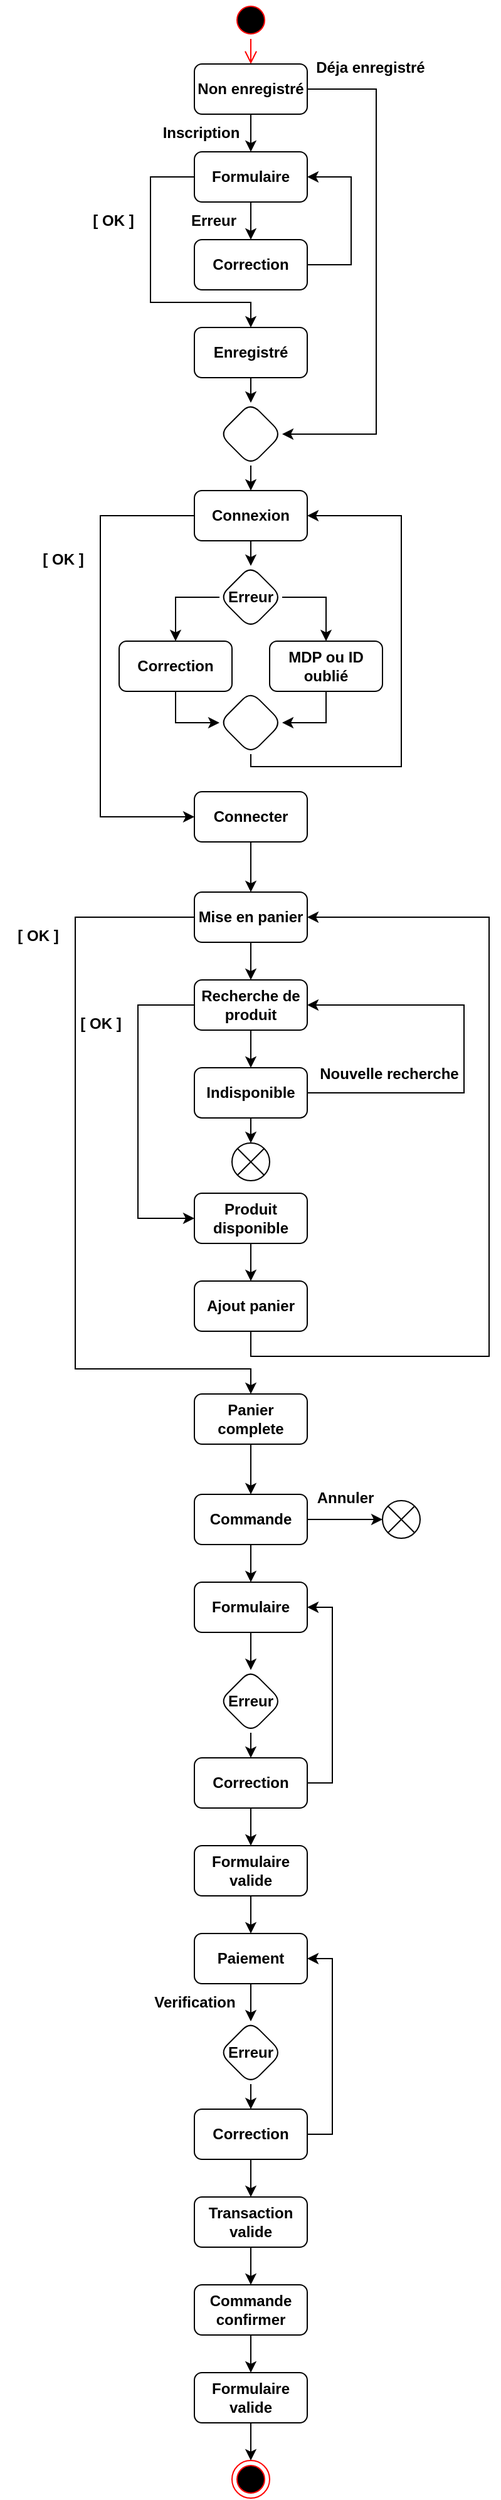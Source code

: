 <mxfile version="24.5.4" type="device">
  <diagram name="Page-1" id="q8ecaqnju6wVBdvYbDSE">
    <mxGraphModel dx="1437" dy="967" grid="1" gridSize="10" guides="1" tooltips="1" connect="1" arrows="1" fold="1" page="1" pageScale="1" pageWidth="250" pageHeight="2500" math="0" shadow="0">
      <root>
        <mxCell id="0" />
        <mxCell id="1" parent="0" />
        <mxCell id="75J7XxYHP7pQPcG5uqnl-3" value="" style="ellipse;html=1;shape=startState;fillColor=#000000;strokeColor=#ff0000;" vertex="1" parent="1">
          <mxGeometry x="585" width="30" height="30" as="geometry" />
        </mxCell>
        <mxCell id="75J7XxYHP7pQPcG5uqnl-4" value="" style="edgeStyle=orthogonalEdgeStyle;html=1;verticalAlign=bottom;endArrow=open;endSize=8;strokeColor=#ff0000;rounded=0;entryX=0.5;entryY=0;entryDx=0;entryDy=0;" edge="1" source="75J7XxYHP7pQPcG5uqnl-3" parent="1" target="75J7XxYHP7pQPcG5uqnl-5">
          <mxGeometry relative="1" as="geometry">
            <mxPoint x="600" y="50" as="targetPoint" />
          </mxGeometry>
        </mxCell>
        <mxCell id="75J7XxYHP7pQPcG5uqnl-6" style="edgeStyle=orthogonalEdgeStyle;rounded=0;orthogonalLoop=1;jettySize=auto;html=1;exitX=0.5;exitY=1;exitDx=0;exitDy=0;entryX=0.5;entryY=0;entryDx=0;entryDy=0;" edge="1" parent="1" source="75J7XxYHP7pQPcG5uqnl-5" target="75J7XxYHP7pQPcG5uqnl-8">
          <mxGeometry relative="1" as="geometry">
            <mxPoint x="600" y="120" as="targetPoint" />
          </mxGeometry>
        </mxCell>
        <mxCell id="75J7XxYHP7pQPcG5uqnl-18" style="edgeStyle=orthogonalEdgeStyle;rounded=0;orthogonalLoop=1;jettySize=auto;html=1;exitX=1;exitY=0.5;exitDx=0;exitDy=0;entryX=1;entryY=0.5;entryDx=0;entryDy=0;" edge="1" parent="1" source="75J7XxYHP7pQPcG5uqnl-5" target="75J7XxYHP7pQPcG5uqnl-98">
          <mxGeometry relative="1" as="geometry">
            <mxPoint x="660" y="345" as="targetPoint" />
            <Array as="points">
              <mxPoint x="700" y="70" />
              <mxPoint x="700" y="345" />
            </Array>
          </mxGeometry>
        </mxCell>
        <mxCell id="75J7XxYHP7pQPcG5uqnl-5" value="&lt;b&gt;Non enregistré&lt;br&gt;&lt;/b&gt;" style="rounded=1;whiteSpace=wrap;html=1;" vertex="1" parent="1">
          <mxGeometry x="555" y="50" width="90" height="40" as="geometry" />
        </mxCell>
        <mxCell id="75J7XxYHP7pQPcG5uqnl-7" value="&lt;b&gt;Inscription&lt;/b&gt;" style="text;html=1;align=center;verticalAlign=middle;resizable=0;points=[];autosize=1;strokeColor=none;fillColor=none;" vertex="1" parent="1">
          <mxGeometry x="520" y="90" width="80" height="30" as="geometry" />
        </mxCell>
        <mxCell id="75J7XxYHP7pQPcG5uqnl-9" style="edgeStyle=orthogonalEdgeStyle;rounded=0;orthogonalLoop=1;jettySize=auto;html=1;exitX=0.5;exitY=1;exitDx=0;exitDy=0;entryX=0.5;entryY=0;entryDx=0;entryDy=0;" edge="1" parent="1" source="75J7XxYHP7pQPcG5uqnl-8" target="75J7XxYHP7pQPcG5uqnl-10">
          <mxGeometry relative="1" as="geometry">
            <mxPoint x="600" y="190" as="targetPoint" />
          </mxGeometry>
        </mxCell>
        <mxCell id="75J7XxYHP7pQPcG5uqnl-16" style="edgeStyle=orthogonalEdgeStyle;rounded=0;orthogonalLoop=1;jettySize=auto;html=1;exitX=0;exitY=0.5;exitDx=0;exitDy=0;entryX=0.5;entryY=0;entryDx=0;entryDy=0;" edge="1" parent="1" source="75J7XxYHP7pQPcG5uqnl-8" target="75J7XxYHP7pQPcG5uqnl-15">
          <mxGeometry relative="1" as="geometry">
            <Array as="points">
              <mxPoint x="520" y="140" />
              <mxPoint x="520" y="240" />
              <mxPoint x="600" y="240" />
            </Array>
          </mxGeometry>
        </mxCell>
        <mxCell id="75J7XxYHP7pQPcG5uqnl-8" value="&lt;b&gt;Formulaire&lt;/b&gt;" style="rounded=1;whiteSpace=wrap;html=1;" vertex="1" parent="1">
          <mxGeometry x="555" y="120" width="90" height="40" as="geometry" />
        </mxCell>
        <mxCell id="75J7XxYHP7pQPcG5uqnl-14" style="edgeStyle=orthogonalEdgeStyle;rounded=0;orthogonalLoop=1;jettySize=auto;html=1;exitX=1;exitY=0.5;exitDx=0;exitDy=0;entryX=1;entryY=0.5;entryDx=0;entryDy=0;" edge="1" parent="1" source="75J7XxYHP7pQPcG5uqnl-10" target="75J7XxYHP7pQPcG5uqnl-8">
          <mxGeometry relative="1" as="geometry">
            <Array as="points">
              <mxPoint x="680" y="210" />
              <mxPoint x="680" y="140" />
            </Array>
          </mxGeometry>
        </mxCell>
        <mxCell id="75J7XxYHP7pQPcG5uqnl-10" value="&lt;b&gt;Correction&lt;/b&gt;" style="rounded=1;whiteSpace=wrap;html=1;" vertex="1" parent="1">
          <mxGeometry x="555" y="190" width="90" height="40" as="geometry" />
        </mxCell>
        <mxCell id="75J7XxYHP7pQPcG5uqnl-11" value="&lt;b&gt;Erreur&lt;/b&gt;" style="text;html=1;align=center;verticalAlign=middle;resizable=0;points=[];autosize=1;strokeColor=none;fillColor=none;" vertex="1" parent="1">
          <mxGeometry x="540" y="160" width="60" height="30" as="geometry" />
        </mxCell>
        <mxCell id="75J7XxYHP7pQPcG5uqnl-20" style="edgeStyle=orthogonalEdgeStyle;rounded=0;orthogonalLoop=1;jettySize=auto;html=1;exitX=0.5;exitY=1;exitDx=0;exitDy=0;entryX=0.5;entryY=0;entryDx=0;entryDy=0;" edge="1" parent="1" source="75J7XxYHP7pQPcG5uqnl-15" target="75J7XxYHP7pQPcG5uqnl-98">
          <mxGeometry relative="1" as="geometry">
            <mxPoint x="600" y="330" as="targetPoint" />
          </mxGeometry>
        </mxCell>
        <mxCell id="75J7XxYHP7pQPcG5uqnl-15" value="&lt;b&gt;Enregistré&lt;/b&gt;" style="rounded=1;whiteSpace=wrap;html=1;" vertex="1" parent="1">
          <mxGeometry x="555" y="260" width="90" height="40" as="geometry" />
        </mxCell>
        <mxCell id="75J7XxYHP7pQPcG5uqnl-21" style="edgeStyle=orthogonalEdgeStyle;rounded=0;orthogonalLoop=1;jettySize=auto;html=1;exitX=0.5;exitY=1;exitDx=0;exitDy=0;entryX=0.5;entryY=0;entryDx=0;entryDy=0;" edge="1" parent="1" source="75J7XxYHP7pQPcG5uqnl-98" target="75J7XxYHP7pQPcG5uqnl-22">
          <mxGeometry relative="1" as="geometry">
            <mxPoint x="600" y="390" as="targetPoint" />
            <mxPoint x="600" y="360" as="sourcePoint" />
          </mxGeometry>
        </mxCell>
        <mxCell id="75J7XxYHP7pQPcG5uqnl-19" value="&lt;b&gt;Déja enregistré&lt;/b&gt;" style="text;html=1;align=center;verticalAlign=middle;resizable=0;points=[];autosize=1;strokeColor=none;fillColor=none;" vertex="1" parent="1">
          <mxGeometry x="640" y="38" width="110" height="30" as="geometry" />
        </mxCell>
        <mxCell id="75J7XxYHP7pQPcG5uqnl-24" style="edgeStyle=orthogonalEdgeStyle;rounded=0;orthogonalLoop=1;jettySize=auto;html=1;exitX=0;exitY=0.5;exitDx=0;exitDy=0;entryX=0;entryY=0.5;entryDx=0;entryDy=0;" edge="1" parent="1" source="75J7XxYHP7pQPcG5uqnl-22" target="75J7XxYHP7pQPcG5uqnl-23">
          <mxGeometry relative="1" as="geometry">
            <Array as="points">
              <mxPoint x="480" y="410" />
              <mxPoint x="480" y="650" />
            </Array>
          </mxGeometry>
        </mxCell>
        <mxCell id="75J7XxYHP7pQPcG5uqnl-30" style="edgeStyle=orthogonalEdgeStyle;rounded=0;orthogonalLoop=1;jettySize=auto;html=1;exitX=0.5;exitY=1;exitDx=0;exitDy=0;entryX=0.5;entryY=0;entryDx=0;entryDy=0;" edge="1" parent="1" source="75J7XxYHP7pQPcG5uqnl-22" target="75J7XxYHP7pQPcG5uqnl-75">
          <mxGeometry relative="1" as="geometry">
            <mxPoint x="600" y="450" as="targetPoint" />
          </mxGeometry>
        </mxCell>
        <mxCell id="75J7XxYHP7pQPcG5uqnl-22" value="&lt;b&gt;Connexion&lt;/b&gt;" style="rounded=1;whiteSpace=wrap;html=1;" vertex="1" parent="1">
          <mxGeometry x="555" y="390" width="90" height="40" as="geometry" />
        </mxCell>
        <mxCell id="75J7XxYHP7pQPcG5uqnl-39" style="edgeStyle=orthogonalEdgeStyle;rounded=0;orthogonalLoop=1;jettySize=auto;html=1;exitX=0.5;exitY=1;exitDx=0;exitDy=0;entryX=0.5;entryY=0;entryDx=0;entryDy=0;" edge="1" parent="1" source="75J7XxYHP7pQPcG5uqnl-23" target="75J7XxYHP7pQPcG5uqnl-40">
          <mxGeometry relative="1" as="geometry">
            <mxPoint x="600" y="710" as="targetPoint" />
          </mxGeometry>
        </mxCell>
        <mxCell id="75J7XxYHP7pQPcG5uqnl-23" value="&lt;b&gt;Connecter&lt;/b&gt;" style="rounded=1;whiteSpace=wrap;html=1;" vertex="1" parent="1">
          <mxGeometry x="555" y="630" width="90" height="40" as="geometry" />
        </mxCell>
        <mxCell id="75J7XxYHP7pQPcG5uqnl-25" value="&lt;b&gt;[ OK ]&lt;br&gt;&lt;/b&gt;" style="text;html=1;align=center;verticalAlign=middle;resizable=0;points=[];autosize=1;strokeColor=none;fillColor=none;" vertex="1" parent="1">
          <mxGeometry x="460" y="160" width="60" height="30" as="geometry" />
        </mxCell>
        <mxCell id="75J7XxYHP7pQPcG5uqnl-26" value="&lt;b&gt;[ OK ]&lt;br&gt;&lt;/b&gt;" style="text;html=1;align=center;verticalAlign=middle;resizable=0;points=[];autosize=1;strokeColor=none;fillColor=none;" vertex="1" parent="1">
          <mxGeometry x="420" y="430" width="60" height="30" as="geometry" />
        </mxCell>
        <mxCell id="75J7XxYHP7pQPcG5uqnl-27" value="&lt;b&gt;MDP ou ID oublié&lt;br&gt;&lt;/b&gt;" style="rounded=1;whiteSpace=wrap;html=1;" vertex="1" parent="1">
          <mxGeometry x="615" y="510" width="90" height="40" as="geometry" />
        </mxCell>
        <mxCell id="75J7XxYHP7pQPcG5uqnl-32" style="edgeStyle=orthogonalEdgeStyle;rounded=0;orthogonalLoop=1;jettySize=auto;html=1;exitX=0;exitY=0.5;exitDx=0;exitDy=0;entryX=0.5;entryY=0;entryDx=0;entryDy=0;" edge="1" parent="1" source="75J7XxYHP7pQPcG5uqnl-75" target="75J7XxYHP7pQPcG5uqnl-31">
          <mxGeometry relative="1" as="geometry">
            <mxPoint x="575" y="475" as="sourcePoint" />
          </mxGeometry>
        </mxCell>
        <mxCell id="75J7XxYHP7pQPcG5uqnl-33" style="edgeStyle=orthogonalEdgeStyle;rounded=0;orthogonalLoop=1;jettySize=auto;html=1;exitX=1;exitY=0.5;exitDx=0;exitDy=0;entryX=0.5;entryY=0;entryDx=0;entryDy=0;" edge="1" parent="1" source="75J7XxYHP7pQPcG5uqnl-75" target="75J7XxYHP7pQPcG5uqnl-27">
          <mxGeometry relative="1" as="geometry">
            <mxPoint x="625" y="475" as="sourcePoint" />
          </mxGeometry>
        </mxCell>
        <mxCell id="75J7XxYHP7pQPcG5uqnl-31" value="&lt;b&gt;Correction&lt;/b&gt;" style="rounded=1;whiteSpace=wrap;html=1;" vertex="1" parent="1">
          <mxGeometry x="495" y="510" width="90" height="40" as="geometry" />
        </mxCell>
        <mxCell id="75J7XxYHP7pQPcG5uqnl-36" style="edgeStyle=orthogonalEdgeStyle;rounded=0;orthogonalLoop=1;jettySize=auto;html=1;exitX=0.5;exitY=1;exitDx=0;exitDy=0;entryX=0;entryY=0.5;entryDx=0;entryDy=0;" edge="1" parent="1" source="75J7XxYHP7pQPcG5uqnl-31" target="75J7XxYHP7pQPcG5uqnl-76">
          <mxGeometry relative="1" as="geometry">
            <mxPoint x="576" y="575" as="targetPoint" />
          </mxGeometry>
        </mxCell>
        <mxCell id="75J7XxYHP7pQPcG5uqnl-37" style="edgeStyle=orthogonalEdgeStyle;rounded=0;orthogonalLoop=1;jettySize=auto;html=1;exitX=0.5;exitY=1;exitDx=0;exitDy=0;entryX=1;entryY=0.5;entryDx=0;entryDy=0;" edge="1" parent="1" source="75J7XxYHP7pQPcG5uqnl-27" target="75J7XxYHP7pQPcG5uqnl-76">
          <mxGeometry relative="1" as="geometry">
            <mxPoint x="625" y="575" as="targetPoint" />
          </mxGeometry>
        </mxCell>
        <mxCell id="75J7XxYHP7pQPcG5uqnl-38" style="edgeStyle=orthogonalEdgeStyle;rounded=0;orthogonalLoop=1;jettySize=auto;html=1;exitX=0.5;exitY=1;exitDx=0;exitDy=0;entryX=1;entryY=0.5;entryDx=0;entryDy=0;" edge="1" parent="1" source="75J7XxYHP7pQPcG5uqnl-76" target="75J7XxYHP7pQPcG5uqnl-22">
          <mxGeometry relative="1" as="geometry">
            <mxPoint x="598" y="587" as="sourcePoint" />
            <mxPoint x="660" y="410" as="targetPoint" />
            <Array as="points">
              <mxPoint x="600" y="610" />
              <mxPoint x="720" y="610" />
              <mxPoint x="720" y="410" />
            </Array>
          </mxGeometry>
        </mxCell>
        <mxCell id="75J7XxYHP7pQPcG5uqnl-41" style="edgeStyle=orthogonalEdgeStyle;rounded=0;orthogonalLoop=1;jettySize=auto;html=1;exitX=0.5;exitY=1;exitDx=0;exitDy=0;entryX=0.5;entryY=0;entryDx=0;entryDy=0;" edge="1" parent="1" source="75J7XxYHP7pQPcG5uqnl-40" target="75J7XxYHP7pQPcG5uqnl-42">
          <mxGeometry relative="1" as="geometry">
            <mxPoint x="600" y="790" as="targetPoint" />
          </mxGeometry>
        </mxCell>
        <mxCell id="75J7XxYHP7pQPcG5uqnl-60" style="edgeStyle=orthogonalEdgeStyle;rounded=0;orthogonalLoop=1;jettySize=auto;html=1;exitX=0;exitY=0.5;exitDx=0;exitDy=0;entryX=0.5;entryY=0;entryDx=0;entryDy=0;" edge="1" parent="1" source="75J7XxYHP7pQPcG5uqnl-40" target="75J7XxYHP7pQPcG5uqnl-59">
          <mxGeometry relative="1" as="geometry">
            <Array as="points">
              <mxPoint x="460" y="730" />
              <mxPoint x="460" y="1090" />
              <mxPoint x="600" y="1090" />
            </Array>
          </mxGeometry>
        </mxCell>
        <mxCell id="75J7XxYHP7pQPcG5uqnl-40" value="&lt;b&gt;Mise en panier&lt;/b&gt;" style="rounded=1;whiteSpace=wrap;html=1;" vertex="1" parent="1">
          <mxGeometry x="555" y="710" width="90" height="40" as="geometry" />
        </mxCell>
        <mxCell id="75J7XxYHP7pQPcG5uqnl-43" style="edgeStyle=orthogonalEdgeStyle;rounded=0;orthogonalLoop=1;jettySize=auto;html=1;exitX=0.5;exitY=1;exitDx=0;exitDy=0;entryX=0.5;entryY=0;entryDx=0;entryDy=0;" edge="1" parent="1" source="75J7XxYHP7pQPcG5uqnl-42" target="75J7XxYHP7pQPcG5uqnl-44">
          <mxGeometry relative="1" as="geometry">
            <mxPoint x="600" y="840" as="targetPoint" />
          </mxGeometry>
        </mxCell>
        <mxCell id="75J7XxYHP7pQPcG5uqnl-57" style="edgeStyle=orthogonalEdgeStyle;rounded=0;orthogonalLoop=1;jettySize=auto;html=1;exitX=0;exitY=0.5;exitDx=0;exitDy=0;entryX=0;entryY=0.5;entryDx=0;entryDy=0;" edge="1" parent="1" source="75J7XxYHP7pQPcG5uqnl-42" target="75J7XxYHP7pQPcG5uqnl-50">
          <mxGeometry relative="1" as="geometry">
            <Array as="points">
              <mxPoint x="510" y="800" />
              <mxPoint x="510" y="970" />
            </Array>
          </mxGeometry>
        </mxCell>
        <mxCell id="75J7XxYHP7pQPcG5uqnl-42" value="&lt;b&gt;Recherche de produit&lt;br&gt;&lt;/b&gt;" style="rounded=1;whiteSpace=wrap;html=1;" vertex="1" parent="1">
          <mxGeometry x="555" y="780" width="90" height="40" as="geometry" />
        </mxCell>
        <mxCell id="75J7XxYHP7pQPcG5uqnl-45" style="edgeStyle=orthogonalEdgeStyle;rounded=0;orthogonalLoop=1;jettySize=auto;html=1;entryX=1;entryY=0.5;entryDx=0;entryDy=0;exitX=1;exitY=0.5;exitDx=0;exitDy=0;" edge="1" parent="1" source="75J7XxYHP7pQPcG5uqnl-44" target="75J7XxYHP7pQPcG5uqnl-42">
          <mxGeometry relative="1" as="geometry">
            <mxPoint x="680" y="940" as="sourcePoint" />
            <Array as="points">
              <mxPoint x="770" y="870" />
              <mxPoint x="770" y="800" />
            </Array>
          </mxGeometry>
        </mxCell>
        <mxCell id="75J7XxYHP7pQPcG5uqnl-47" style="edgeStyle=orthogonalEdgeStyle;rounded=0;orthogonalLoop=1;jettySize=auto;html=1;exitX=0.5;exitY=1;exitDx=0;exitDy=0;entryX=0.5;entryY=0;entryDx=0;entryDy=0;" edge="1" parent="1" source="75J7XxYHP7pQPcG5uqnl-44" target="75J7XxYHP7pQPcG5uqnl-48">
          <mxGeometry relative="1" as="geometry">
            <mxPoint x="620" y="910" as="targetPoint" />
          </mxGeometry>
        </mxCell>
        <mxCell id="75J7XxYHP7pQPcG5uqnl-44" value="&lt;b&gt;Indisponible&lt;/b&gt;" style="rounded=1;whiteSpace=wrap;html=1;" vertex="1" parent="1">
          <mxGeometry x="555" y="850" width="90" height="40" as="geometry" />
        </mxCell>
        <mxCell id="75J7XxYHP7pQPcG5uqnl-46" value="&lt;b&gt;Nouvelle recherche&lt;br&gt;&lt;/b&gt;" style="text;html=1;align=center;verticalAlign=middle;resizable=0;points=[];autosize=1;strokeColor=none;fillColor=none;" vertex="1" parent="1">
          <mxGeometry x="645" y="840" width="130" height="30" as="geometry" />
        </mxCell>
        <mxCell id="75J7XxYHP7pQPcG5uqnl-48" value="" style="shape=sumEllipse;perimeter=ellipsePerimeter;whiteSpace=wrap;html=1;backgroundOutline=1;" vertex="1" parent="1">
          <mxGeometry x="585" y="910" width="30" height="30" as="geometry" />
        </mxCell>
        <mxCell id="75J7XxYHP7pQPcG5uqnl-54" style="edgeStyle=orthogonalEdgeStyle;rounded=0;orthogonalLoop=1;jettySize=auto;html=1;exitX=0.5;exitY=1;exitDx=0;exitDy=0;entryX=0.5;entryY=0;entryDx=0;entryDy=0;" edge="1" parent="1" source="75J7XxYHP7pQPcG5uqnl-50" target="75J7XxYHP7pQPcG5uqnl-53">
          <mxGeometry relative="1" as="geometry" />
        </mxCell>
        <mxCell id="75J7XxYHP7pQPcG5uqnl-50" value="&lt;b&gt;Produit disponible&lt;br&gt;&lt;/b&gt;" style="rounded=1;whiteSpace=wrap;html=1;" vertex="1" parent="1">
          <mxGeometry x="555" y="950" width="90" height="40" as="geometry" />
        </mxCell>
        <mxCell id="75J7XxYHP7pQPcG5uqnl-52" value="&lt;b&gt;[ OK ]&lt;br&gt;&lt;/b&gt;" style="text;html=1;align=center;verticalAlign=middle;resizable=0;points=[];autosize=1;strokeColor=none;fillColor=none;" vertex="1" parent="1">
          <mxGeometry x="450" y="800" width="60" height="30" as="geometry" />
        </mxCell>
        <mxCell id="75J7XxYHP7pQPcG5uqnl-55" style="edgeStyle=orthogonalEdgeStyle;rounded=0;orthogonalLoop=1;jettySize=auto;html=1;exitX=0.5;exitY=1;exitDx=0;exitDy=0;entryX=1;entryY=0.5;entryDx=0;entryDy=0;" edge="1" parent="1" source="75J7XxYHP7pQPcG5uqnl-53" target="75J7XxYHP7pQPcG5uqnl-40">
          <mxGeometry relative="1" as="geometry">
            <Array as="points">
              <mxPoint x="600" y="1080" />
              <mxPoint x="790" y="1080" />
              <mxPoint x="790" y="730" />
            </Array>
          </mxGeometry>
        </mxCell>
        <mxCell id="75J7XxYHP7pQPcG5uqnl-53" value="&lt;b&gt;Ajout panier&lt;/b&gt;" style="rounded=1;whiteSpace=wrap;html=1;" vertex="1" parent="1">
          <mxGeometry x="555" y="1020" width="90" height="40" as="geometry" />
        </mxCell>
        <mxCell id="75J7XxYHP7pQPcG5uqnl-62" style="edgeStyle=orthogonalEdgeStyle;rounded=0;orthogonalLoop=1;jettySize=auto;html=1;exitX=0.5;exitY=1;exitDx=0;exitDy=0;entryX=0.5;entryY=0;entryDx=0;entryDy=0;" edge="1" parent="1" source="75J7XxYHP7pQPcG5uqnl-59" target="75J7XxYHP7pQPcG5uqnl-63">
          <mxGeometry relative="1" as="geometry">
            <mxPoint x="600" y="1180" as="targetPoint" />
          </mxGeometry>
        </mxCell>
        <mxCell id="75J7XxYHP7pQPcG5uqnl-59" value="&lt;b&gt;Panier complete&lt;br&gt;&lt;/b&gt;" style="rounded=1;whiteSpace=wrap;html=1;" vertex="1" parent="1">
          <mxGeometry x="555" y="1110" width="90" height="40" as="geometry" />
        </mxCell>
        <mxCell id="75J7XxYHP7pQPcG5uqnl-61" value="&lt;b&gt;[ OK ]&lt;br&gt;&lt;/b&gt;" style="text;html=1;align=center;verticalAlign=middle;resizable=0;points=[];autosize=1;strokeColor=none;fillColor=none;" vertex="1" parent="1">
          <mxGeometry x="400" y="730" width="60" height="30" as="geometry" />
        </mxCell>
        <mxCell id="75J7XxYHP7pQPcG5uqnl-69" style="edgeStyle=orthogonalEdgeStyle;rounded=0;orthogonalLoop=1;jettySize=auto;html=1;exitX=1;exitY=0.5;exitDx=0;exitDy=0;entryX=0;entryY=0.5;entryDx=0;entryDy=0;" edge="1" parent="1" source="75J7XxYHP7pQPcG5uqnl-63" target="75J7XxYHP7pQPcG5uqnl-67">
          <mxGeometry relative="1" as="geometry" />
        </mxCell>
        <mxCell id="75J7XxYHP7pQPcG5uqnl-72" style="edgeStyle=orthogonalEdgeStyle;rounded=0;orthogonalLoop=1;jettySize=auto;html=1;exitX=0.5;exitY=1;exitDx=0;exitDy=0;entryX=0.5;entryY=0;entryDx=0;entryDy=0;" edge="1" parent="1" source="75J7XxYHP7pQPcG5uqnl-63" target="75J7XxYHP7pQPcG5uqnl-71">
          <mxGeometry relative="1" as="geometry" />
        </mxCell>
        <mxCell id="75J7XxYHP7pQPcG5uqnl-63" value="&lt;b&gt;Commande&lt;/b&gt;" style="rounded=1;whiteSpace=wrap;html=1;" vertex="1" parent="1">
          <mxGeometry x="555" y="1190" width="90" height="40" as="geometry" />
        </mxCell>
        <mxCell id="75J7XxYHP7pQPcG5uqnl-67" value="" style="shape=sumEllipse;perimeter=ellipsePerimeter;whiteSpace=wrap;html=1;backgroundOutline=1;" vertex="1" parent="1">
          <mxGeometry x="705" y="1195" width="30" height="30" as="geometry" />
        </mxCell>
        <mxCell id="75J7XxYHP7pQPcG5uqnl-70" value="&lt;b&gt;Annuler&lt;/b&gt;" style="text;html=1;align=center;verticalAlign=middle;resizable=0;points=[];autosize=1;strokeColor=none;fillColor=none;" vertex="1" parent="1">
          <mxGeometry x="640" y="1178" width="70" height="30" as="geometry" />
        </mxCell>
        <mxCell id="75J7XxYHP7pQPcG5uqnl-74" value="" style="edgeStyle=orthogonalEdgeStyle;rounded=0;orthogonalLoop=1;jettySize=auto;html=1;" edge="1" parent="1" source="75J7XxYHP7pQPcG5uqnl-71" target="75J7XxYHP7pQPcG5uqnl-73">
          <mxGeometry relative="1" as="geometry" />
        </mxCell>
        <mxCell id="75J7XxYHP7pQPcG5uqnl-71" value="&lt;b&gt;Formulaire&lt;/b&gt;" style="rounded=1;whiteSpace=wrap;html=1;" vertex="1" parent="1">
          <mxGeometry x="555" y="1260" width="90" height="40" as="geometry" />
        </mxCell>
        <mxCell id="75J7XxYHP7pQPcG5uqnl-79" style="edgeStyle=orthogonalEdgeStyle;rounded=0;orthogonalLoop=1;jettySize=auto;html=1;exitX=0.5;exitY=1;exitDx=0;exitDy=0;entryX=0.5;entryY=0;entryDx=0;entryDy=0;" edge="1" parent="1" source="75J7XxYHP7pQPcG5uqnl-73" target="75J7XxYHP7pQPcG5uqnl-77">
          <mxGeometry relative="1" as="geometry" />
        </mxCell>
        <mxCell id="75J7XxYHP7pQPcG5uqnl-73" value="&lt;b&gt;Erreur&lt;/b&gt;" style="rhombus;whiteSpace=wrap;html=1;rounded=1;" vertex="1" parent="1">
          <mxGeometry x="575" y="1330" width="50" height="50" as="geometry" />
        </mxCell>
        <mxCell id="75J7XxYHP7pQPcG5uqnl-75" value="&lt;b&gt;Erreur&lt;/b&gt;" style="rhombus;whiteSpace=wrap;html=1;rounded=1;" vertex="1" parent="1">
          <mxGeometry x="575" y="450" width="50" height="50" as="geometry" />
        </mxCell>
        <mxCell id="75J7XxYHP7pQPcG5uqnl-76" value="" style="rhombus;whiteSpace=wrap;html=1;rounded=1;" vertex="1" parent="1">
          <mxGeometry x="575" y="550" width="50" height="50" as="geometry" />
        </mxCell>
        <mxCell id="75J7XxYHP7pQPcG5uqnl-80" style="edgeStyle=orthogonalEdgeStyle;rounded=0;orthogonalLoop=1;jettySize=auto;html=1;exitX=0.5;exitY=1;exitDx=0;exitDy=0;entryX=0.5;entryY=0;entryDx=0;entryDy=0;" edge="1" parent="1" source="75J7XxYHP7pQPcG5uqnl-77" target="75J7XxYHP7pQPcG5uqnl-78">
          <mxGeometry relative="1" as="geometry" />
        </mxCell>
        <mxCell id="75J7XxYHP7pQPcG5uqnl-81" style="edgeStyle=orthogonalEdgeStyle;rounded=0;orthogonalLoop=1;jettySize=auto;html=1;exitX=1;exitY=0.5;exitDx=0;exitDy=0;entryX=1;entryY=0.5;entryDx=0;entryDy=0;" edge="1" parent="1" source="75J7XxYHP7pQPcG5uqnl-77" target="75J7XxYHP7pQPcG5uqnl-71">
          <mxGeometry relative="1" as="geometry">
            <Array as="points">
              <mxPoint x="665" y="1420" />
              <mxPoint x="665" y="1280" />
            </Array>
          </mxGeometry>
        </mxCell>
        <mxCell id="75J7XxYHP7pQPcG5uqnl-77" value="&lt;b&gt;Correction&lt;/b&gt;" style="rounded=1;whiteSpace=wrap;html=1;" vertex="1" parent="1">
          <mxGeometry x="555" y="1400" width="90" height="40" as="geometry" />
        </mxCell>
        <mxCell id="75J7XxYHP7pQPcG5uqnl-88" style="edgeStyle=orthogonalEdgeStyle;rounded=0;orthogonalLoop=1;jettySize=auto;html=1;exitX=0.5;exitY=1;exitDx=0;exitDy=0;entryX=0.5;entryY=0;entryDx=0;entryDy=0;" edge="1" parent="1" source="75J7XxYHP7pQPcG5uqnl-78" target="75J7XxYHP7pQPcG5uqnl-82">
          <mxGeometry relative="1" as="geometry" />
        </mxCell>
        <mxCell id="75J7XxYHP7pQPcG5uqnl-78" value="&lt;b&gt;Formulaire&lt;/b&gt; &lt;b&gt;valide&lt;/b&gt;" style="rounded=1;whiteSpace=wrap;html=1;" vertex="1" parent="1">
          <mxGeometry x="555" y="1470" width="90" height="40" as="geometry" />
        </mxCell>
        <mxCell id="75J7XxYHP7pQPcG5uqnl-89" style="edgeStyle=orthogonalEdgeStyle;rounded=0;orthogonalLoop=1;jettySize=auto;html=1;exitX=0.5;exitY=1;exitDx=0;exitDy=0;entryX=0.5;entryY=0;entryDx=0;entryDy=0;" edge="1" parent="1" source="75J7XxYHP7pQPcG5uqnl-82" target="75J7XxYHP7pQPcG5uqnl-83">
          <mxGeometry relative="1" as="geometry" />
        </mxCell>
        <mxCell id="75J7XxYHP7pQPcG5uqnl-82" value="&lt;b&gt;Paiement&lt;/b&gt;" style="rounded=1;whiteSpace=wrap;html=1;" vertex="1" parent="1">
          <mxGeometry x="555" y="1540" width="90" height="40" as="geometry" />
        </mxCell>
        <mxCell id="75J7XxYHP7pQPcG5uqnl-91" style="edgeStyle=orthogonalEdgeStyle;rounded=0;orthogonalLoop=1;jettySize=auto;html=1;exitX=0.5;exitY=1;exitDx=0;exitDy=0;entryX=0.5;entryY=0;entryDx=0;entryDy=0;" edge="1" parent="1" source="75J7XxYHP7pQPcG5uqnl-83" target="75J7XxYHP7pQPcG5uqnl-84">
          <mxGeometry relative="1" as="geometry" />
        </mxCell>
        <mxCell id="75J7XxYHP7pQPcG5uqnl-83" value="&lt;b&gt;Erreur&lt;/b&gt;" style="rhombus;whiteSpace=wrap;html=1;rounded=1;" vertex="1" parent="1">
          <mxGeometry x="575" y="1610" width="50" height="50" as="geometry" />
        </mxCell>
        <mxCell id="75J7XxYHP7pQPcG5uqnl-92" style="edgeStyle=orthogonalEdgeStyle;rounded=0;orthogonalLoop=1;jettySize=auto;html=1;exitX=0.5;exitY=1;exitDx=0;exitDy=0;entryX=0.5;entryY=0;entryDx=0;entryDy=0;" edge="1" parent="1" source="75J7XxYHP7pQPcG5uqnl-84" target="75J7XxYHP7pQPcG5uqnl-85">
          <mxGeometry relative="1" as="geometry" />
        </mxCell>
        <mxCell id="75J7XxYHP7pQPcG5uqnl-93" style="edgeStyle=orthogonalEdgeStyle;rounded=0;orthogonalLoop=1;jettySize=auto;html=1;exitX=1;exitY=0.5;exitDx=0;exitDy=0;entryX=1;entryY=0.5;entryDx=0;entryDy=0;" edge="1" parent="1" source="75J7XxYHP7pQPcG5uqnl-84" target="75J7XxYHP7pQPcG5uqnl-82">
          <mxGeometry relative="1" as="geometry" />
        </mxCell>
        <mxCell id="75J7XxYHP7pQPcG5uqnl-84" value="&lt;b&gt;Correction&lt;/b&gt;" style="rounded=1;whiteSpace=wrap;html=1;" vertex="1" parent="1">
          <mxGeometry x="555" y="1680" width="90" height="40" as="geometry" />
        </mxCell>
        <mxCell id="75J7XxYHP7pQPcG5uqnl-94" style="edgeStyle=orthogonalEdgeStyle;rounded=0;orthogonalLoop=1;jettySize=auto;html=1;exitX=0.5;exitY=1;exitDx=0;exitDy=0;entryX=0.5;entryY=0;entryDx=0;entryDy=0;" edge="1" parent="1" source="75J7XxYHP7pQPcG5uqnl-85" target="75J7XxYHP7pQPcG5uqnl-86">
          <mxGeometry relative="1" as="geometry" />
        </mxCell>
        <mxCell id="75J7XxYHP7pQPcG5uqnl-85" value="&lt;b&gt;Transaction valide&lt;br&gt;&lt;/b&gt;" style="rounded=1;whiteSpace=wrap;html=1;" vertex="1" parent="1">
          <mxGeometry x="555" y="1750" width="90" height="40" as="geometry" />
        </mxCell>
        <mxCell id="75J7XxYHP7pQPcG5uqnl-95" style="edgeStyle=orthogonalEdgeStyle;rounded=0;orthogonalLoop=1;jettySize=auto;html=1;exitX=0.5;exitY=1;exitDx=0;exitDy=0;entryX=0.5;entryY=0;entryDx=0;entryDy=0;" edge="1" parent="1" source="75J7XxYHP7pQPcG5uqnl-86" target="75J7XxYHP7pQPcG5uqnl-87">
          <mxGeometry relative="1" as="geometry" />
        </mxCell>
        <mxCell id="75J7XxYHP7pQPcG5uqnl-86" value="&lt;b&gt;Commande confirmer&lt;br&gt;&lt;/b&gt;" style="rounded=1;whiteSpace=wrap;html=1;" vertex="1" parent="1">
          <mxGeometry x="555" y="1820" width="90" height="40" as="geometry" />
        </mxCell>
        <mxCell id="75J7XxYHP7pQPcG5uqnl-97" style="edgeStyle=orthogonalEdgeStyle;rounded=0;orthogonalLoop=1;jettySize=auto;html=1;exitX=0.5;exitY=1;exitDx=0;exitDy=0;entryX=0.5;entryY=0;entryDx=0;entryDy=0;" edge="1" parent="1" source="75J7XxYHP7pQPcG5uqnl-87" target="75J7XxYHP7pQPcG5uqnl-96">
          <mxGeometry relative="1" as="geometry" />
        </mxCell>
        <mxCell id="75J7XxYHP7pQPcG5uqnl-87" value="&lt;b&gt;Formulaire&lt;/b&gt; &lt;b&gt;valide&lt;/b&gt;" style="rounded=1;whiteSpace=wrap;html=1;" vertex="1" parent="1">
          <mxGeometry x="555" y="1890" width="90" height="40" as="geometry" />
        </mxCell>
        <mxCell id="75J7XxYHP7pQPcG5uqnl-90" value="&lt;b&gt;Verification&lt;/b&gt;" style="text;html=1;align=center;verticalAlign=middle;resizable=0;points=[];autosize=1;strokeColor=none;fillColor=none;" vertex="1" parent="1">
          <mxGeometry x="510" y="1580" width="90" height="30" as="geometry" />
        </mxCell>
        <mxCell id="75J7XxYHP7pQPcG5uqnl-96" value="" style="ellipse;html=1;shape=endState;fillColor=#000000;strokeColor=#ff0000;" vertex="1" parent="1">
          <mxGeometry x="585" y="1960" width="30" height="30" as="geometry" />
        </mxCell>
        <mxCell id="75J7XxYHP7pQPcG5uqnl-98" value="" style="rhombus;whiteSpace=wrap;html=1;rounded=1;" vertex="1" parent="1">
          <mxGeometry x="575" y="320" width="50" height="50" as="geometry" />
        </mxCell>
      </root>
    </mxGraphModel>
  </diagram>
</mxfile>
